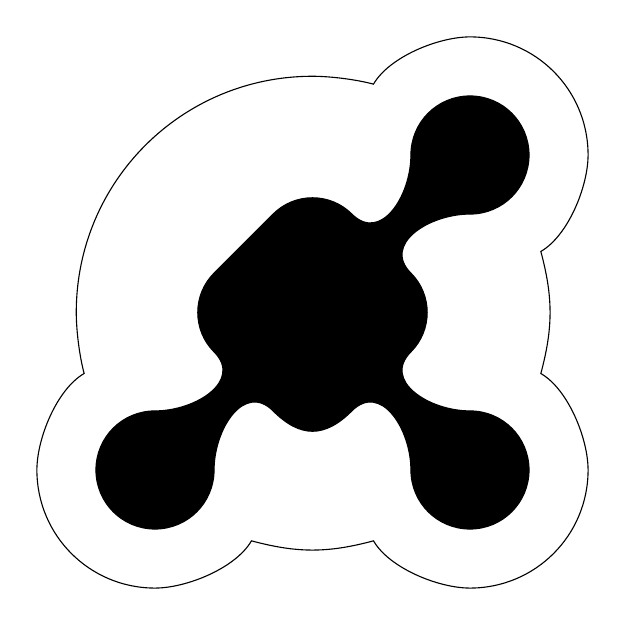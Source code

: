 \begin{tikzpicture}
	\begin{pgfonlayer}{nodelayer}
		\node [style=none] (5) at (-0.5, -1.25) {};
		\node [style=none] (6) at (0.5, 1.25) {};
		\node [style=none] (7) at (1.25, 0.5) {};
		\node [style=none] (8) at (1.25, 2) {};
		\node [style=none] (9) at (2, 1.25) {};
		\node [style=none] (10) at (2.75, 2) {};
		\node [style=none] (11) at (2, 2.75) {};
		\node [style=none] (18) at (1.25, -2) {};
		\node [style=none] (20) at (2.75, -2) {};
		\node [style=none] (22) at (2, -2.75) {};
		\node [style=none] (23) at (2, -1.25) {};
		\node [style=none] (26) at (-2.75, -2) {};
		\node [style=none] (28) at (-1.25, -2) {};
		\node [style=none] (30) at (-2, -2.75) {};
		\node [style=none] (31) at (-2, -1.25) {};
		\node [style=none] (32) at (0.5, -1.25) {};
		\node [style=none] (33) at (-1.25, -0.5) {};
		\node [style=none] (35) at (1.25, -0.5) {};
		\node [style=none] (36) at (-0.5, 1.25) {};
		\node [style=none] (37) at (-1.25, 0.5) {};
		\node [style=none] (65) at (0, 3) {};
		\node [style=none] (69) at (0.775, -2.9) {};
		\node [style=none] (70) at (2, -3.5) {};
		\node [style=none] (71) at (3.5, -2) {};
		\node [style=none] (72) at (2.9, -0.775) {};
		\node [style=none] (80) at (-3, 0) {};
		\node [style=none] (81) at (-0.775, -2.9) {};
		\node [style=none] (82) at (-2, -3.5) {};
		\node [style=none] (83) at (-3.5, -2) {};
		\node [style=none] (84) at (-2.9, -0.775) {};
		\node [style=none] (85) at (0.775, 2.9) {};
		\node [style=none] (86) at (2, 3.5) {};
		\node [style=none] (87) at (3.5, 2) {};
		\node [style=none] (88) at (2.9, 0.775) {};
	\end{pgfonlayer}
	\begin{pgfonlayer}{edgelayer}
		\draw [fill=black] (36.center) to [in=135, out=45] (6.center) to [in=-90, out=-45, looseness=1.25] (8.center) to [in=-180, out=90] (11.center) to [in=90, out=0] (10.center) to [in=0, out=-90] (9.center) to [in=135, out=180, looseness=1.25] (7.center) to [in=45, out=-45] (35.center) to [in=180, out=-135, looseness=1.25] (23.center) to [in=90, out=0] (20.center) to [in=0, out=-90] (22.center) to [in=-90, out=180] (18.center) to [in=45, out=90, looseness=1.25] (32.center) to [in=-45, out=-135, looseness=1.25] (5.center) to [in=90, out=135, looseness=1.25] (28.center) to [in=0, out=-90] (30.center) to [in=-90, out=180] (26.center) to [in=-180, out=90] (31.center) to [in=-45, out=0, looseness=1.25] (33.center) to [in=-135, out=135] (37.center) to cycle;
		\draw (72.center) to [in=90, out=-30, looseness=0.75] (71.center) to [in=0, out=-90] (70.center) to [in=-60, out=180, looseness=0.75] (69.center) to [in=-15, out=-165] (81.center) to [in=0, out=-120, looseness=0.75] (82.center) to [in=-90, out=180] (83.center) to [in=-150, out=90, looseness=0.75] (84.center) to [in=-90, out=105, looseness=0.75] (80.center) to [in=-180, out=90] (65.center) to [in=165, out=0, looseness=0.75] (85.center) to [in=-180, out=60, looseness=0.75] (86.center) to [in=90, out=0] (87.center) to [in=30, out=-90, looseness=0.75] (88.center) to [in=75, out=-75] cycle;
	\end{pgfonlayer}
\end{tikzpicture}
